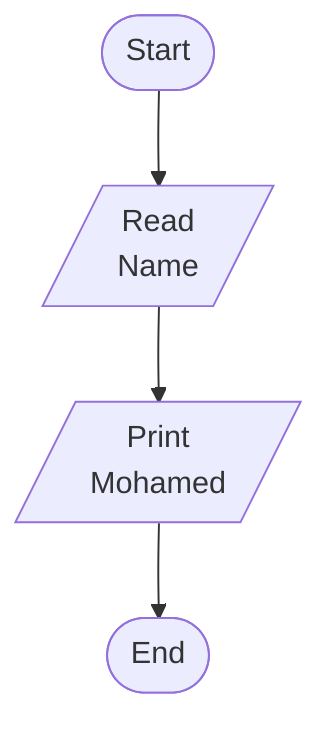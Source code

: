 %% Write a program to ask the user to enter his/her name and print it no screen
%% Steps
%% Step 1: Ask the User to enter his/her name
%% Step 2: Print the entered name

flowchart TD
    Start([Start])
    ReadName[/Read\nName/]
    printMohamed[/Print\nMohamed/]
    End([End])
    Start --> ReadName --> printMohamed --> End